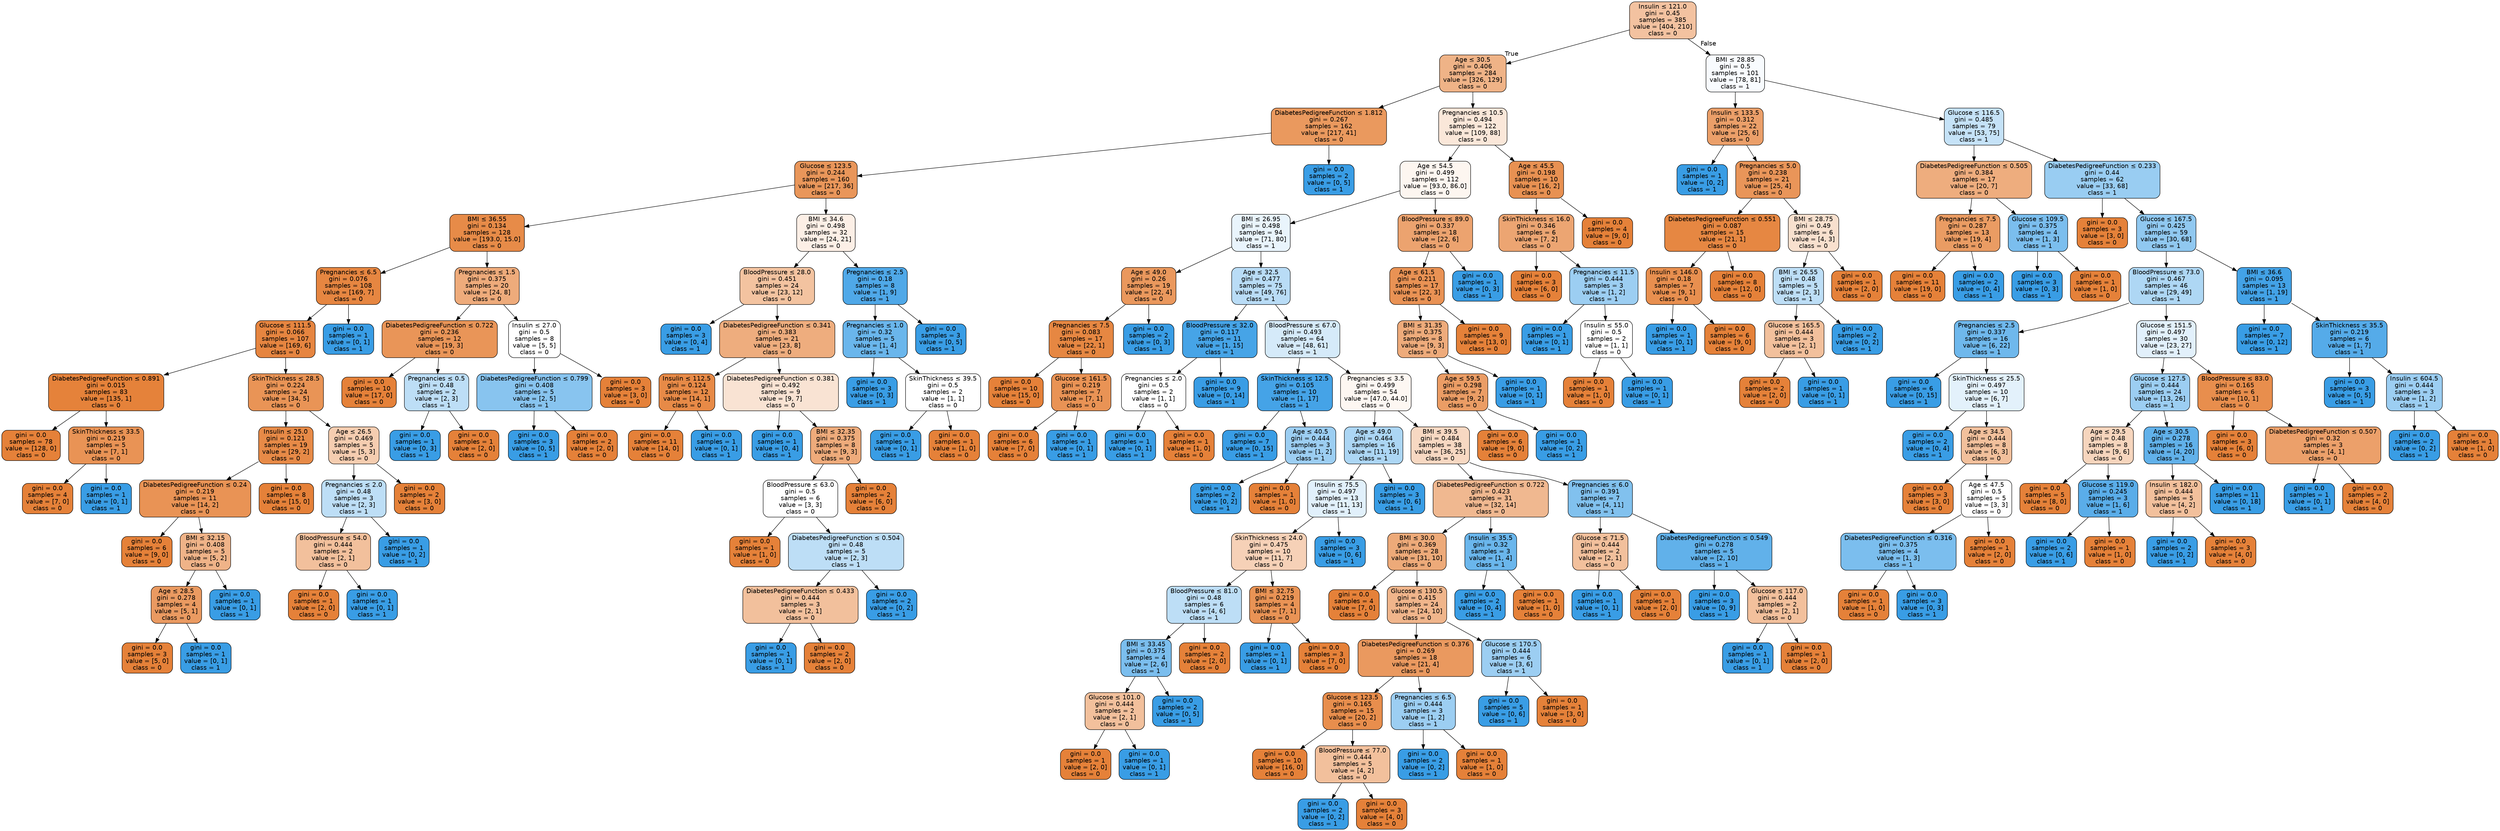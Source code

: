 digraph Tree {
node [shape=box, style="filled, rounded", color="black", fontname="helvetica"] ;
edge [fontname="helvetica"] ;
0 [label=<Insulin &le; 121.0<br/>gini = 0.45<br/>samples = 385<br/>value = [404, 210]<br/>class = 0>, fillcolor="#f3c2a0"] ;
1 [label=<Age &le; 30.5<br/>gini = 0.406<br/>samples = 284<br/>value = [326, 129]<br/>class = 0>, fillcolor="#efb387"] ;
0 -> 1 [labeldistance=2.5, labelangle=45, headlabel="True"] ;
2 [label=<DiabetesPedigreeFunction &le; 1.812<br/>gini = 0.267<br/>samples = 162<br/>value = [217, 41]<br/>class = 0>, fillcolor="#ea995e"] ;
1 -> 2 ;
3 [label=<Glucose &le; 123.5<br/>gini = 0.244<br/>samples = 160<br/>value = [217, 36]<br/>class = 0>, fillcolor="#e9965a"] ;
2 -> 3 ;
4 [label=<BMI &le; 36.55<br/>gini = 0.134<br/>samples = 128<br/>value = [193.0, 15.0]<br/>class = 0>, fillcolor="#e78b48"] ;
3 -> 4 ;
5 [label=<Pregnancies &le; 6.5<br/>gini = 0.076<br/>samples = 108<br/>value = [169, 7]<br/>class = 0>, fillcolor="#e68641"] ;
4 -> 5 ;
6 [label=<Glucose &le; 111.5<br/>gini = 0.066<br/>samples = 107<br/>value = [169, 6]<br/>class = 0>, fillcolor="#e68540"] ;
5 -> 6 ;
7 [label=<DiabetesPedigreeFunction &le; 0.891<br/>gini = 0.015<br/>samples = 83<br/>value = [135, 1]<br/>class = 0>, fillcolor="#e5823a"] ;
6 -> 7 ;
8 [label=<gini = 0.0<br/>samples = 78<br/>value = [128, 0]<br/>class = 0>, fillcolor="#e58139"] ;
7 -> 8 ;
9 [label=<SkinThickness &le; 33.5<br/>gini = 0.219<br/>samples = 5<br/>value = [7, 1]<br/>class = 0>, fillcolor="#e99355"] ;
7 -> 9 ;
10 [label=<gini = 0.0<br/>samples = 4<br/>value = [7, 0]<br/>class = 0>, fillcolor="#e58139"] ;
9 -> 10 ;
11 [label=<gini = 0.0<br/>samples = 1<br/>value = [0, 1]<br/>class = 1>, fillcolor="#399de5"] ;
9 -> 11 ;
12 [label=<SkinThickness &le; 28.5<br/>gini = 0.224<br/>samples = 24<br/>value = [34, 5]<br/>class = 0>, fillcolor="#e99456"] ;
6 -> 12 ;
13 [label=<Insulin &le; 25.0<br/>gini = 0.121<br/>samples = 19<br/>value = [29, 2]<br/>class = 0>, fillcolor="#e78a47"] ;
12 -> 13 ;
14 [label=<DiabetesPedigreeFunction &le; 0.24<br/>gini = 0.219<br/>samples = 11<br/>value = [14, 2]<br/>class = 0>, fillcolor="#e99355"] ;
13 -> 14 ;
15 [label=<gini = 0.0<br/>samples = 6<br/>value = [9, 0]<br/>class = 0>, fillcolor="#e58139"] ;
14 -> 15 ;
16 [label=<BMI &le; 32.15<br/>gini = 0.408<br/>samples = 5<br/>value = [5, 2]<br/>class = 0>, fillcolor="#efb388"] ;
14 -> 16 ;
17 [label=<Age &le; 28.5<br/>gini = 0.278<br/>samples = 4<br/>value = [5, 1]<br/>class = 0>, fillcolor="#ea9a61"] ;
16 -> 17 ;
18 [label=<gini = 0.0<br/>samples = 3<br/>value = [5, 0]<br/>class = 0>, fillcolor="#e58139"] ;
17 -> 18 ;
19 [label=<gini = 0.0<br/>samples = 1<br/>value = [0, 1]<br/>class = 1>, fillcolor="#399de5"] ;
17 -> 19 ;
20 [label=<gini = 0.0<br/>samples = 1<br/>value = [0, 1]<br/>class = 1>, fillcolor="#399de5"] ;
16 -> 20 ;
21 [label=<gini = 0.0<br/>samples = 8<br/>value = [15, 0]<br/>class = 0>, fillcolor="#e58139"] ;
13 -> 21 ;
22 [label=<Age &le; 26.5<br/>gini = 0.469<br/>samples = 5<br/>value = [5, 3]<br/>class = 0>, fillcolor="#f5cdb0"] ;
12 -> 22 ;
23 [label=<Pregnancies &le; 2.0<br/>gini = 0.48<br/>samples = 3<br/>value = [2, 3]<br/>class = 1>, fillcolor="#bddef6"] ;
22 -> 23 ;
24 [label=<BloodPressure &le; 54.0<br/>gini = 0.444<br/>samples = 2<br/>value = [2, 1]<br/>class = 0>, fillcolor="#f2c09c"] ;
23 -> 24 ;
25 [label=<gini = 0.0<br/>samples = 1<br/>value = [2, 0]<br/>class = 0>, fillcolor="#e58139"] ;
24 -> 25 ;
26 [label=<gini = 0.0<br/>samples = 1<br/>value = [0, 1]<br/>class = 1>, fillcolor="#399de5"] ;
24 -> 26 ;
27 [label=<gini = 0.0<br/>samples = 1<br/>value = [0, 2]<br/>class = 1>, fillcolor="#399de5"] ;
23 -> 27 ;
28 [label=<gini = 0.0<br/>samples = 2<br/>value = [3, 0]<br/>class = 0>, fillcolor="#e58139"] ;
22 -> 28 ;
29 [label=<gini = 0.0<br/>samples = 1<br/>value = [0, 1]<br/>class = 1>, fillcolor="#399de5"] ;
5 -> 29 ;
30 [label=<Pregnancies &le; 1.5<br/>gini = 0.375<br/>samples = 20<br/>value = [24, 8]<br/>class = 0>, fillcolor="#eeab7b"] ;
4 -> 30 ;
31 [label=<DiabetesPedigreeFunction &le; 0.722<br/>gini = 0.236<br/>samples = 12<br/>value = [19, 3]<br/>class = 0>, fillcolor="#e99558"] ;
30 -> 31 ;
32 [label=<gini = 0.0<br/>samples = 10<br/>value = [17, 0]<br/>class = 0>, fillcolor="#e58139"] ;
31 -> 32 ;
33 [label=<Pregnancies &le; 0.5<br/>gini = 0.48<br/>samples = 2<br/>value = [2, 3]<br/>class = 1>, fillcolor="#bddef6"] ;
31 -> 33 ;
34 [label=<gini = 0.0<br/>samples = 1<br/>value = [0, 3]<br/>class = 1>, fillcolor="#399de5"] ;
33 -> 34 ;
35 [label=<gini = 0.0<br/>samples = 1<br/>value = [2, 0]<br/>class = 0>, fillcolor="#e58139"] ;
33 -> 35 ;
36 [label=<Insulin &le; 27.0<br/>gini = 0.5<br/>samples = 8<br/>value = [5, 5]<br/>class = 0>, fillcolor="#ffffff"] ;
30 -> 36 ;
37 [label=<DiabetesPedigreeFunction &le; 0.799<br/>gini = 0.408<br/>samples = 5<br/>value = [2, 5]<br/>class = 1>, fillcolor="#88c4ef"] ;
36 -> 37 ;
38 [label=<gini = 0.0<br/>samples = 3<br/>value = [0, 5]<br/>class = 1>, fillcolor="#399de5"] ;
37 -> 38 ;
39 [label=<gini = 0.0<br/>samples = 2<br/>value = [2, 0]<br/>class = 0>, fillcolor="#e58139"] ;
37 -> 39 ;
40 [label=<gini = 0.0<br/>samples = 3<br/>value = [3, 0]<br/>class = 0>, fillcolor="#e58139"] ;
36 -> 40 ;
41 [label=<BMI &le; 34.6<br/>gini = 0.498<br/>samples = 32<br/>value = [24, 21]<br/>class = 0>, fillcolor="#fcefe6"] ;
3 -> 41 ;
42 [label=<BloodPressure &le; 28.0<br/>gini = 0.451<br/>samples = 24<br/>value = [23, 12]<br/>class = 0>, fillcolor="#f3c3a0"] ;
41 -> 42 ;
43 [label=<gini = 0.0<br/>samples = 3<br/>value = [0, 4]<br/>class = 1>, fillcolor="#399de5"] ;
42 -> 43 ;
44 [label=<DiabetesPedigreeFunction &le; 0.341<br/>gini = 0.383<br/>samples = 21<br/>value = [23, 8]<br/>class = 0>, fillcolor="#eead7e"] ;
42 -> 44 ;
45 [label=<Insulin &le; 112.5<br/>gini = 0.124<br/>samples = 12<br/>value = [14, 1]<br/>class = 0>, fillcolor="#e78a47"] ;
44 -> 45 ;
46 [label=<gini = 0.0<br/>samples = 11<br/>value = [14, 0]<br/>class = 0>, fillcolor="#e58139"] ;
45 -> 46 ;
47 [label=<gini = 0.0<br/>samples = 1<br/>value = [0, 1]<br/>class = 1>, fillcolor="#399de5"] ;
45 -> 47 ;
48 [label=<DiabetesPedigreeFunction &le; 0.381<br/>gini = 0.492<br/>samples = 9<br/>value = [9, 7]<br/>class = 0>, fillcolor="#f9e3d3"] ;
44 -> 48 ;
49 [label=<gini = 0.0<br/>samples = 1<br/>value = [0, 4]<br/>class = 1>, fillcolor="#399de5"] ;
48 -> 49 ;
50 [label=<BMI &le; 32.35<br/>gini = 0.375<br/>samples = 8<br/>value = [9, 3]<br/>class = 0>, fillcolor="#eeab7b"] ;
48 -> 50 ;
51 [label=<BloodPressure &le; 63.0<br/>gini = 0.5<br/>samples = 6<br/>value = [3, 3]<br/>class = 0>, fillcolor="#ffffff"] ;
50 -> 51 ;
52 [label=<gini = 0.0<br/>samples = 1<br/>value = [1, 0]<br/>class = 0>, fillcolor="#e58139"] ;
51 -> 52 ;
53 [label=<DiabetesPedigreeFunction &le; 0.504<br/>gini = 0.48<br/>samples = 5<br/>value = [2, 3]<br/>class = 1>, fillcolor="#bddef6"] ;
51 -> 53 ;
54 [label=<DiabetesPedigreeFunction &le; 0.433<br/>gini = 0.444<br/>samples = 3<br/>value = [2, 1]<br/>class = 0>, fillcolor="#f2c09c"] ;
53 -> 54 ;
55 [label=<gini = 0.0<br/>samples = 1<br/>value = [0, 1]<br/>class = 1>, fillcolor="#399de5"] ;
54 -> 55 ;
56 [label=<gini = 0.0<br/>samples = 2<br/>value = [2, 0]<br/>class = 0>, fillcolor="#e58139"] ;
54 -> 56 ;
57 [label=<gini = 0.0<br/>samples = 2<br/>value = [0, 2]<br/>class = 1>, fillcolor="#399de5"] ;
53 -> 57 ;
58 [label=<gini = 0.0<br/>samples = 2<br/>value = [6, 0]<br/>class = 0>, fillcolor="#e58139"] ;
50 -> 58 ;
59 [label=<Pregnancies &le; 2.5<br/>gini = 0.18<br/>samples = 8<br/>value = [1, 9]<br/>class = 1>, fillcolor="#4fa8e8"] ;
41 -> 59 ;
60 [label=<Pregnancies &le; 1.0<br/>gini = 0.32<br/>samples = 5<br/>value = [1, 4]<br/>class = 1>, fillcolor="#6ab6ec"] ;
59 -> 60 ;
61 [label=<gini = 0.0<br/>samples = 3<br/>value = [0, 3]<br/>class = 1>, fillcolor="#399de5"] ;
60 -> 61 ;
62 [label=<SkinThickness &le; 39.5<br/>gini = 0.5<br/>samples = 2<br/>value = [1, 1]<br/>class = 0>, fillcolor="#ffffff"] ;
60 -> 62 ;
63 [label=<gini = 0.0<br/>samples = 1<br/>value = [0, 1]<br/>class = 1>, fillcolor="#399de5"] ;
62 -> 63 ;
64 [label=<gini = 0.0<br/>samples = 1<br/>value = [1, 0]<br/>class = 0>, fillcolor="#e58139"] ;
62 -> 64 ;
65 [label=<gini = 0.0<br/>samples = 3<br/>value = [0, 5]<br/>class = 1>, fillcolor="#399de5"] ;
59 -> 65 ;
66 [label=<gini = 0.0<br/>samples = 2<br/>value = [0, 5]<br/>class = 1>, fillcolor="#399de5"] ;
2 -> 66 ;
67 [label=<Pregnancies &le; 10.5<br/>gini = 0.494<br/>samples = 122<br/>value = [109, 88]<br/>class = 0>, fillcolor="#fae7d9"] ;
1 -> 67 ;
68 [label=<Age &le; 54.5<br/>gini = 0.499<br/>samples = 112<br/>value = [93.0, 86.0]<br/>class = 0>, fillcolor="#fdf6f0"] ;
67 -> 68 ;
69 [label=<BMI &le; 26.95<br/>gini = 0.498<br/>samples = 94<br/>value = [71, 80]<br/>class = 1>, fillcolor="#e9f4fc"] ;
68 -> 69 ;
70 [label=<Age &le; 49.0<br/>gini = 0.26<br/>samples = 19<br/>value = [22, 4]<br/>class = 0>, fillcolor="#ea985d"] ;
69 -> 70 ;
71 [label=<Pregnancies &le; 7.5<br/>gini = 0.083<br/>samples = 17<br/>value = [22, 1]<br/>class = 0>, fillcolor="#e68742"] ;
70 -> 71 ;
72 [label=<gini = 0.0<br/>samples = 10<br/>value = [15, 0]<br/>class = 0>, fillcolor="#e58139"] ;
71 -> 72 ;
73 [label=<Glucose &le; 161.5<br/>gini = 0.219<br/>samples = 7<br/>value = [7, 1]<br/>class = 0>, fillcolor="#e99355"] ;
71 -> 73 ;
74 [label=<gini = 0.0<br/>samples = 6<br/>value = [7, 0]<br/>class = 0>, fillcolor="#e58139"] ;
73 -> 74 ;
75 [label=<gini = 0.0<br/>samples = 1<br/>value = [0, 1]<br/>class = 1>, fillcolor="#399de5"] ;
73 -> 75 ;
76 [label=<gini = 0.0<br/>samples = 2<br/>value = [0, 3]<br/>class = 1>, fillcolor="#399de5"] ;
70 -> 76 ;
77 [label=<Age &le; 32.5<br/>gini = 0.477<br/>samples = 75<br/>value = [49, 76]<br/>class = 1>, fillcolor="#b9dcf6"] ;
69 -> 77 ;
78 [label=<BloodPressure &le; 32.0<br/>gini = 0.117<br/>samples = 11<br/>value = [1, 15]<br/>class = 1>, fillcolor="#46a4e7"] ;
77 -> 78 ;
79 [label=<Pregnancies &le; 2.0<br/>gini = 0.5<br/>samples = 2<br/>value = [1, 1]<br/>class = 0>, fillcolor="#ffffff"] ;
78 -> 79 ;
80 [label=<gini = 0.0<br/>samples = 1<br/>value = [0, 1]<br/>class = 1>, fillcolor="#399de5"] ;
79 -> 80 ;
81 [label=<gini = 0.0<br/>samples = 1<br/>value = [1, 0]<br/>class = 0>, fillcolor="#e58139"] ;
79 -> 81 ;
82 [label=<gini = 0.0<br/>samples = 9<br/>value = [0, 14]<br/>class = 1>, fillcolor="#399de5"] ;
78 -> 82 ;
83 [label=<BloodPressure &le; 67.0<br/>gini = 0.493<br/>samples = 64<br/>value = [48, 61]<br/>class = 1>, fillcolor="#d5eaf9"] ;
77 -> 83 ;
84 [label=<SkinThickness &le; 12.5<br/>gini = 0.105<br/>samples = 10<br/>value = [1, 17]<br/>class = 1>, fillcolor="#45a3e7"] ;
83 -> 84 ;
85 [label=<gini = 0.0<br/>samples = 7<br/>value = [0, 15]<br/>class = 1>, fillcolor="#399de5"] ;
84 -> 85 ;
86 [label=<Age &le; 40.5<br/>gini = 0.444<br/>samples = 3<br/>value = [1, 2]<br/>class = 1>, fillcolor="#9ccef2"] ;
84 -> 86 ;
87 [label=<gini = 0.0<br/>samples = 2<br/>value = [0, 2]<br/>class = 1>, fillcolor="#399de5"] ;
86 -> 87 ;
88 [label=<gini = 0.0<br/>samples = 1<br/>value = [1, 0]<br/>class = 0>, fillcolor="#e58139"] ;
86 -> 88 ;
89 [label=<Pregnancies &le; 3.5<br/>gini = 0.499<br/>samples = 54<br/>value = [47.0, 44.0]<br/>class = 0>, fillcolor="#fdf7f2"] ;
83 -> 89 ;
90 [label=<Age &le; 49.0<br/>gini = 0.464<br/>samples = 16<br/>value = [11, 19]<br/>class = 1>, fillcolor="#acd6f4"] ;
89 -> 90 ;
91 [label=<Insulin &le; 75.5<br/>gini = 0.497<br/>samples = 13<br/>value = [11, 13]<br/>class = 1>, fillcolor="#e1f0fb"] ;
90 -> 91 ;
92 [label=<SkinThickness &le; 24.0<br/>gini = 0.475<br/>samples = 10<br/>value = [11, 7]<br/>class = 0>, fillcolor="#f6d1b7"] ;
91 -> 92 ;
93 [label=<BloodPressure &le; 81.0<br/>gini = 0.48<br/>samples = 6<br/>value = [4, 6]<br/>class = 1>, fillcolor="#bddef6"] ;
92 -> 93 ;
94 [label=<BMI &le; 33.45<br/>gini = 0.375<br/>samples = 4<br/>value = [2, 6]<br/>class = 1>, fillcolor="#7bbeee"] ;
93 -> 94 ;
95 [label=<Glucose &le; 101.0<br/>gini = 0.444<br/>samples = 2<br/>value = [2, 1]<br/>class = 0>, fillcolor="#f2c09c"] ;
94 -> 95 ;
96 [label=<gini = 0.0<br/>samples = 1<br/>value = [2, 0]<br/>class = 0>, fillcolor="#e58139"] ;
95 -> 96 ;
97 [label=<gini = 0.0<br/>samples = 1<br/>value = [0, 1]<br/>class = 1>, fillcolor="#399de5"] ;
95 -> 97 ;
98 [label=<gini = 0.0<br/>samples = 2<br/>value = [0, 5]<br/>class = 1>, fillcolor="#399de5"] ;
94 -> 98 ;
99 [label=<gini = 0.0<br/>samples = 2<br/>value = [2, 0]<br/>class = 0>, fillcolor="#e58139"] ;
93 -> 99 ;
100 [label=<BMI &le; 32.75<br/>gini = 0.219<br/>samples = 4<br/>value = [7, 1]<br/>class = 0>, fillcolor="#e99355"] ;
92 -> 100 ;
101 [label=<gini = 0.0<br/>samples = 1<br/>value = [0, 1]<br/>class = 1>, fillcolor="#399de5"] ;
100 -> 101 ;
102 [label=<gini = 0.0<br/>samples = 3<br/>value = [7, 0]<br/>class = 0>, fillcolor="#e58139"] ;
100 -> 102 ;
103 [label=<gini = 0.0<br/>samples = 3<br/>value = [0, 6]<br/>class = 1>, fillcolor="#399de5"] ;
91 -> 103 ;
104 [label=<gini = 0.0<br/>samples = 3<br/>value = [0, 6]<br/>class = 1>, fillcolor="#399de5"] ;
90 -> 104 ;
105 [label=<BMI &le; 39.5<br/>gini = 0.484<br/>samples = 38<br/>value = [36, 25]<br/>class = 0>, fillcolor="#f7d8c2"] ;
89 -> 105 ;
106 [label=<DiabetesPedigreeFunction &le; 0.722<br/>gini = 0.423<br/>samples = 31<br/>value = [32, 14]<br/>class = 0>, fillcolor="#f0b890"] ;
105 -> 106 ;
107 [label=<BMI &le; 30.0<br/>gini = 0.369<br/>samples = 28<br/>value = [31, 10]<br/>class = 0>, fillcolor="#edaa79"] ;
106 -> 107 ;
108 [label=<gini = 0.0<br/>samples = 4<br/>value = [7, 0]<br/>class = 0>, fillcolor="#e58139"] ;
107 -> 108 ;
109 [label=<Glucose &le; 130.5<br/>gini = 0.415<br/>samples = 24<br/>value = [24, 10]<br/>class = 0>, fillcolor="#f0b58b"] ;
107 -> 109 ;
110 [label=<DiabetesPedigreeFunction &le; 0.376<br/>gini = 0.269<br/>samples = 18<br/>value = [21, 4]<br/>class = 0>, fillcolor="#ea995f"] ;
109 -> 110 ;
111 [label=<Glucose &le; 123.5<br/>gini = 0.165<br/>samples = 15<br/>value = [20, 2]<br/>class = 0>, fillcolor="#e88e4d"] ;
110 -> 111 ;
112 [label=<gini = 0.0<br/>samples = 10<br/>value = [16, 0]<br/>class = 0>, fillcolor="#e58139"] ;
111 -> 112 ;
113 [label=<BloodPressure &le; 77.0<br/>gini = 0.444<br/>samples = 5<br/>value = [4, 2]<br/>class = 0>, fillcolor="#f2c09c"] ;
111 -> 113 ;
114 [label=<gini = 0.0<br/>samples = 2<br/>value = [0, 2]<br/>class = 1>, fillcolor="#399de5"] ;
113 -> 114 ;
115 [label=<gini = 0.0<br/>samples = 3<br/>value = [4, 0]<br/>class = 0>, fillcolor="#e58139"] ;
113 -> 115 ;
116 [label=<Pregnancies &le; 6.5<br/>gini = 0.444<br/>samples = 3<br/>value = [1, 2]<br/>class = 1>, fillcolor="#9ccef2"] ;
110 -> 116 ;
117 [label=<gini = 0.0<br/>samples = 2<br/>value = [0, 2]<br/>class = 1>, fillcolor="#399de5"] ;
116 -> 117 ;
118 [label=<gini = 0.0<br/>samples = 1<br/>value = [1, 0]<br/>class = 0>, fillcolor="#e58139"] ;
116 -> 118 ;
119 [label=<Glucose &le; 170.5<br/>gini = 0.444<br/>samples = 6<br/>value = [3, 6]<br/>class = 1>, fillcolor="#9ccef2"] ;
109 -> 119 ;
120 [label=<gini = 0.0<br/>samples = 5<br/>value = [0, 6]<br/>class = 1>, fillcolor="#399de5"] ;
119 -> 120 ;
121 [label=<gini = 0.0<br/>samples = 1<br/>value = [3, 0]<br/>class = 0>, fillcolor="#e58139"] ;
119 -> 121 ;
122 [label=<Insulin &le; 35.5<br/>gini = 0.32<br/>samples = 3<br/>value = [1, 4]<br/>class = 1>, fillcolor="#6ab6ec"] ;
106 -> 122 ;
123 [label=<gini = 0.0<br/>samples = 2<br/>value = [0, 4]<br/>class = 1>, fillcolor="#399de5"] ;
122 -> 123 ;
124 [label=<gini = 0.0<br/>samples = 1<br/>value = [1, 0]<br/>class = 0>, fillcolor="#e58139"] ;
122 -> 124 ;
125 [label=<Pregnancies &le; 6.0<br/>gini = 0.391<br/>samples = 7<br/>value = [4, 11]<br/>class = 1>, fillcolor="#81c1ee"] ;
105 -> 125 ;
126 [label=<Glucose &le; 71.5<br/>gini = 0.444<br/>samples = 2<br/>value = [2, 1]<br/>class = 0>, fillcolor="#f2c09c"] ;
125 -> 126 ;
127 [label=<gini = 0.0<br/>samples = 1<br/>value = [0, 1]<br/>class = 1>, fillcolor="#399de5"] ;
126 -> 127 ;
128 [label=<gini = 0.0<br/>samples = 1<br/>value = [2, 0]<br/>class = 0>, fillcolor="#e58139"] ;
126 -> 128 ;
129 [label=<DiabetesPedigreeFunction &le; 0.549<br/>gini = 0.278<br/>samples = 5<br/>value = [2, 10]<br/>class = 1>, fillcolor="#61b1ea"] ;
125 -> 129 ;
130 [label=<gini = 0.0<br/>samples = 3<br/>value = [0, 9]<br/>class = 1>, fillcolor="#399de5"] ;
129 -> 130 ;
131 [label=<Glucose &le; 117.0<br/>gini = 0.444<br/>samples = 2<br/>value = [2, 1]<br/>class = 0>, fillcolor="#f2c09c"] ;
129 -> 131 ;
132 [label=<gini = 0.0<br/>samples = 1<br/>value = [0, 1]<br/>class = 1>, fillcolor="#399de5"] ;
131 -> 132 ;
133 [label=<gini = 0.0<br/>samples = 1<br/>value = [2, 0]<br/>class = 0>, fillcolor="#e58139"] ;
131 -> 133 ;
134 [label=<BloodPressure &le; 89.0<br/>gini = 0.337<br/>samples = 18<br/>value = [22, 6]<br/>class = 0>, fillcolor="#eca36f"] ;
68 -> 134 ;
135 [label=<Age &le; 61.5<br/>gini = 0.211<br/>samples = 17<br/>value = [22, 3]<br/>class = 0>, fillcolor="#e99254"] ;
134 -> 135 ;
136 [label=<BMI &le; 31.35<br/>gini = 0.375<br/>samples = 8<br/>value = [9, 3]<br/>class = 0>, fillcolor="#eeab7b"] ;
135 -> 136 ;
137 [label=<Age &le; 59.5<br/>gini = 0.298<br/>samples = 7<br/>value = [9, 2]<br/>class = 0>, fillcolor="#eb9d65"] ;
136 -> 137 ;
138 [label=<gini = 0.0<br/>samples = 6<br/>value = [9, 0]<br/>class = 0>, fillcolor="#e58139"] ;
137 -> 138 ;
139 [label=<gini = 0.0<br/>samples = 1<br/>value = [0, 2]<br/>class = 1>, fillcolor="#399de5"] ;
137 -> 139 ;
140 [label=<gini = 0.0<br/>samples = 1<br/>value = [0, 1]<br/>class = 1>, fillcolor="#399de5"] ;
136 -> 140 ;
141 [label=<gini = 0.0<br/>samples = 9<br/>value = [13, 0]<br/>class = 0>, fillcolor="#e58139"] ;
135 -> 141 ;
142 [label=<gini = 0.0<br/>samples = 1<br/>value = [0, 3]<br/>class = 1>, fillcolor="#399de5"] ;
134 -> 142 ;
143 [label=<Age &le; 45.5<br/>gini = 0.198<br/>samples = 10<br/>value = [16, 2]<br/>class = 0>, fillcolor="#e89152"] ;
67 -> 143 ;
144 [label=<SkinThickness &le; 16.0<br/>gini = 0.346<br/>samples = 6<br/>value = [7, 2]<br/>class = 0>, fillcolor="#eca572"] ;
143 -> 144 ;
145 [label=<gini = 0.0<br/>samples = 3<br/>value = [6, 0]<br/>class = 0>, fillcolor="#e58139"] ;
144 -> 145 ;
146 [label=<Pregnancies &le; 11.5<br/>gini = 0.444<br/>samples = 3<br/>value = [1, 2]<br/>class = 1>, fillcolor="#9ccef2"] ;
144 -> 146 ;
147 [label=<gini = 0.0<br/>samples = 1<br/>value = [0, 1]<br/>class = 1>, fillcolor="#399de5"] ;
146 -> 147 ;
148 [label=<Insulin &le; 55.0<br/>gini = 0.5<br/>samples = 2<br/>value = [1, 1]<br/>class = 0>, fillcolor="#ffffff"] ;
146 -> 148 ;
149 [label=<gini = 0.0<br/>samples = 1<br/>value = [1, 0]<br/>class = 0>, fillcolor="#e58139"] ;
148 -> 149 ;
150 [label=<gini = 0.0<br/>samples = 1<br/>value = [0, 1]<br/>class = 1>, fillcolor="#399de5"] ;
148 -> 150 ;
151 [label=<gini = 0.0<br/>samples = 4<br/>value = [9, 0]<br/>class = 0>, fillcolor="#e58139"] ;
143 -> 151 ;
152 [label=<BMI &le; 28.85<br/>gini = 0.5<br/>samples = 101<br/>value = [78, 81]<br/>class = 1>, fillcolor="#f8fbfe"] ;
0 -> 152 [labeldistance=2.5, labelangle=-45, headlabel="False"] ;
153 [label=<Insulin &le; 133.5<br/>gini = 0.312<br/>samples = 22<br/>value = [25, 6]<br/>class = 0>, fillcolor="#eb9f69"] ;
152 -> 153 ;
154 [label=<gini = 0.0<br/>samples = 1<br/>value = [0, 2]<br/>class = 1>, fillcolor="#399de5"] ;
153 -> 154 ;
155 [label=<Pregnancies &le; 5.0<br/>gini = 0.238<br/>samples = 21<br/>value = [25, 4]<br/>class = 0>, fillcolor="#e99559"] ;
153 -> 155 ;
156 [label=<DiabetesPedigreeFunction &le; 0.551<br/>gini = 0.087<br/>samples = 15<br/>value = [21, 1]<br/>class = 0>, fillcolor="#e68742"] ;
155 -> 156 ;
157 [label=<Insulin &le; 146.0<br/>gini = 0.18<br/>samples = 7<br/>value = [9, 1]<br/>class = 0>, fillcolor="#e88f4f"] ;
156 -> 157 ;
158 [label=<gini = 0.0<br/>samples = 1<br/>value = [0, 1]<br/>class = 1>, fillcolor="#399de5"] ;
157 -> 158 ;
159 [label=<gini = 0.0<br/>samples = 6<br/>value = [9, 0]<br/>class = 0>, fillcolor="#e58139"] ;
157 -> 159 ;
160 [label=<gini = 0.0<br/>samples = 8<br/>value = [12, 0]<br/>class = 0>, fillcolor="#e58139"] ;
156 -> 160 ;
161 [label=<BMI &le; 28.75<br/>gini = 0.49<br/>samples = 6<br/>value = [4, 3]<br/>class = 0>, fillcolor="#f8e0ce"] ;
155 -> 161 ;
162 [label=<BMI &le; 26.55<br/>gini = 0.48<br/>samples = 5<br/>value = [2, 3]<br/>class = 1>, fillcolor="#bddef6"] ;
161 -> 162 ;
163 [label=<Glucose &le; 165.5<br/>gini = 0.444<br/>samples = 3<br/>value = [2, 1]<br/>class = 0>, fillcolor="#f2c09c"] ;
162 -> 163 ;
164 [label=<gini = 0.0<br/>samples = 2<br/>value = [2, 0]<br/>class = 0>, fillcolor="#e58139"] ;
163 -> 164 ;
165 [label=<gini = 0.0<br/>samples = 1<br/>value = [0, 1]<br/>class = 1>, fillcolor="#399de5"] ;
163 -> 165 ;
166 [label=<gini = 0.0<br/>samples = 2<br/>value = [0, 2]<br/>class = 1>, fillcolor="#399de5"] ;
162 -> 166 ;
167 [label=<gini = 0.0<br/>samples = 1<br/>value = [2, 0]<br/>class = 0>, fillcolor="#e58139"] ;
161 -> 167 ;
168 [label=<Glucose &le; 116.5<br/>gini = 0.485<br/>samples = 79<br/>value = [53, 75]<br/>class = 1>, fillcolor="#c5e2f7"] ;
152 -> 168 ;
169 [label=<DiabetesPedigreeFunction &le; 0.505<br/>gini = 0.384<br/>samples = 17<br/>value = [20, 7]<br/>class = 0>, fillcolor="#eead7e"] ;
168 -> 169 ;
170 [label=<Pregnancies &le; 7.5<br/>gini = 0.287<br/>samples = 13<br/>value = [19, 4]<br/>class = 0>, fillcolor="#ea9c63"] ;
169 -> 170 ;
171 [label=<gini = 0.0<br/>samples = 11<br/>value = [19, 0]<br/>class = 0>, fillcolor="#e58139"] ;
170 -> 171 ;
172 [label=<gini = 0.0<br/>samples = 2<br/>value = [0, 4]<br/>class = 1>, fillcolor="#399de5"] ;
170 -> 172 ;
173 [label=<Glucose &le; 109.5<br/>gini = 0.375<br/>samples = 4<br/>value = [1, 3]<br/>class = 1>, fillcolor="#7bbeee"] ;
169 -> 173 ;
174 [label=<gini = 0.0<br/>samples = 3<br/>value = [0, 3]<br/>class = 1>, fillcolor="#399de5"] ;
173 -> 174 ;
175 [label=<gini = 0.0<br/>samples = 1<br/>value = [1, 0]<br/>class = 0>, fillcolor="#e58139"] ;
173 -> 175 ;
176 [label=<DiabetesPedigreeFunction &le; 0.233<br/>gini = 0.44<br/>samples = 62<br/>value = [33, 68]<br/>class = 1>, fillcolor="#99cdf2"] ;
168 -> 176 ;
177 [label=<gini = 0.0<br/>samples = 3<br/>value = [3, 0]<br/>class = 0>, fillcolor="#e58139"] ;
176 -> 177 ;
178 [label=<Glucose &le; 167.5<br/>gini = 0.425<br/>samples = 59<br/>value = [30, 68]<br/>class = 1>, fillcolor="#90c8f0"] ;
176 -> 178 ;
179 [label=<BloodPressure &le; 73.0<br/>gini = 0.467<br/>samples = 46<br/>value = [29, 49]<br/>class = 1>, fillcolor="#aed7f4"] ;
178 -> 179 ;
180 [label=<Pregnancies &le; 2.5<br/>gini = 0.337<br/>samples = 16<br/>value = [6, 22]<br/>class = 1>, fillcolor="#6fb8ec"] ;
179 -> 180 ;
181 [label=<gini = 0.0<br/>samples = 6<br/>value = [0, 15]<br/>class = 1>, fillcolor="#399de5"] ;
180 -> 181 ;
182 [label=<SkinThickness &le; 25.5<br/>gini = 0.497<br/>samples = 10<br/>value = [6, 7]<br/>class = 1>, fillcolor="#e3f1fb"] ;
180 -> 182 ;
183 [label=<gini = 0.0<br/>samples = 2<br/>value = [0, 4]<br/>class = 1>, fillcolor="#399de5"] ;
182 -> 183 ;
184 [label=<Age &le; 34.5<br/>gini = 0.444<br/>samples = 8<br/>value = [6, 3]<br/>class = 0>, fillcolor="#f2c09c"] ;
182 -> 184 ;
185 [label=<gini = 0.0<br/>samples = 3<br/>value = [3, 0]<br/>class = 0>, fillcolor="#e58139"] ;
184 -> 185 ;
186 [label=<Age &le; 47.5<br/>gini = 0.5<br/>samples = 5<br/>value = [3, 3]<br/>class = 0>, fillcolor="#ffffff"] ;
184 -> 186 ;
187 [label=<DiabetesPedigreeFunction &le; 0.316<br/>gini = 0.375<br/>samples = 4<br/>value = [1, 3]<br/>class = 1>, fillcolor="#7bbeee"] ;
186 -> 187 ;
188 [label=<gini = 0.0<br/>samples = 1<br/>value = [1, 0]<br/>class = 0>, fillcolor="#e58139"] ;
187 -> 188 ;
189 [label=<gini = 0.0<br/>samples = 3<br/>value = [0, 3]<br/>class = 1>, fillcolor="#399de5"] ;
187 -> 189 ;
190 [label=<gini = 0.0<br/>samples = 1<br/>value = [2, 0]<br/>class = 0>, fillcolor="#e58139"] ;
186 -> 190 ;
191 [label=<Glucose &le; 151.5<br/>gini = 0.497<br/>samples = 30<br/>value = [23, 27]<br/>class = 1>, fillcolor="#e2f0fb"] ;
179 -> 191 ;
192 [label=<Glucose &le; 127.5<br/>gini = 0.444<br/>samples = 24<br/>value = [13, 26]<br/>class = 1>, fillcolor="#9ccef2"] ;
191 -> 192 ;
193 [label=<Age &le; 29.5<br/>gini = 0.48<br/>samples = 8<br/>value = [9, 6]<br/>class = 0>, fillcolor="#f6d5bd"] ;
192 -> 193 ;
194 [label=<gini = 0.0<br/>samples = 5<br/>value = [8, 0]<br/>class = 0>, fillcolor="#e58139"] ;
193 -> 194 ;
195 [label=<Glucose &le; 119.0<br/>gini = 0.245<br/>samples = 3<br/>value = [1, 6]<br/>class = 1>, fillcolor="#5aade9"] ;
193 -> 195 ;
196 [label=<gini = 0.0<br/>samples = 2<br/>value = [0, 6]<br/>class = 1>, fillcolor="#399de5"] ;
195 -> 196 ;
197 [label=<gini = 0.0<br/>samples = 1<br/>value = [1, 0]<br/>class = 0>, fillcolor="#e58139"] ;
195 -> 197 ;
198 [label=<Age &le; 30.5<br/>gini = 0.278<br/>samples = 16<br/>value = [4, 20]<br/>class = 1>, fillcolor="#61b1ea"] ;
192 -> 198 ;
199 [label=<Insulin &le; 182.0<br/>gini = 0.444<br/>samples = 5<br/>value = [4, 2]<br/>class = 0>, fillcolor="#f2c09c"] ;
198 -> 199 ;
200 [label=<gini = 0.0<br/>samples = 2<br/>value = [0, 2]<br/>class = 1>, fillcolor="#399de5"] ;
199 -> 200 ;
201 [label=<gini = 0.0<br/>samples = 3<br/>value = [4, 0]<br/>class = 0>, fillcolor="#e58139"] ;
199 -> 201 ;
202 [label=<gini = 0.0<br/>samples = 11<br/>value = [0, 18]<br/>class = 1>, fillcolor="#399de5"] ;
198 -> 202 ;
203 [label=<BloodPressure &le; 83.0<br/>gini = 0.165<br/>samples = 6<br/>value = [10, 1]<br/>class = 0>, fillcolor="#e88e4d"] ;
191 -> 203 ;
204 [label=<gini = 0.0<br/>samples = 3<br/>value = [6, 0]<br/>class = 0>, fillcolor="#e58139"] ;
203 -> 204 ;
205 [label=<DiabetesPedigreeFunction &le; 0.507<br/>gini = 0.32<br/>samples = 3<br/>value = [4, 1]<br/>class = 0>, fillcolor="#eca06a"] ;
203 -> 205 ;
206 [label=<gini = 0.0<br/>samples = 1<br/>value = [0, 1]<br/>class = 1>, fillcolor="#399de5"] ;
205 -> 206 ;
207 [label=<gini = 0.0<br/>samples = 2<br/>value = [4, 0]<br/>class = 0>, fillcolor="#e58139"] ;
205 -> 207 ;
208 [label=<BMI &le; 36.6<br/>gini = 0.095<br/>samples = 13<br/>value = [1, 19]<br/>class = 1>, fillcolor="#43a2e6"] ;
178 -> 208 ;
209 [label=<gini = 0.0<br/>samples = 7<br/>value = [0, 12]<br/>class = 1>, fillcolor="#399de5"] ;
208 -> 209 ;
210 [label=<SkinThickness &le; 35.5<br/>gini = 0.219<br/>samples = 6<br/>value = [1, 7]<br/>class = 1>, fillcolor="#55abe9"] ;
208 -> 210 ;
211 [label=<gini = 0.0<br/>samples = 3<br/>value = [0, 5]<br/>class = 1>, fillcolor="#399de5"] ;
210 -> 211 ;
212 [label=<Insulin &le; 604.5<br/>gini = 0.444<br/>samples = 3<br/>value = [1, 2]<br/>class = 1>, fillcolor="#9ccef2"] ;
210 -> 212 ;
213 [label=<gini = 0.0<br/>samples = 2<br/>value = [0, 2]<br/>class = 1>, fillcolor="#399de5"] ;
212 -> 213 ;
214 [label=<gini = 0.0<br/>samples = 1<br/>value = [1, 0]<br/>class = 0>, fillcolor="#e58139"] ;
212 -> 214 ;
}